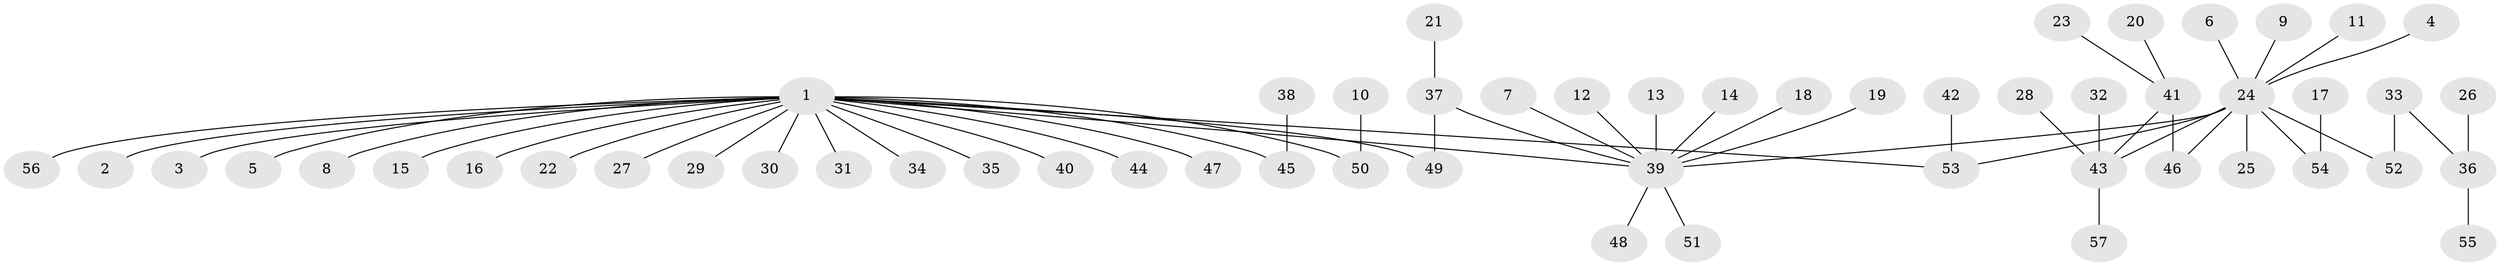 // original degree distribution, {13: 0.008771929824561403, 9: 0.008771929824561403, 4: 0.07894736842105263, 3: 0.07894736842105263, 5: 0.008771929824561403, 11: 0.008771929824561403, 1: 0.631578947368421, 12: 0.008771929824561403, 7: 0.008771929824561403, 2: 0.14912280701754385, 6: 0.008771929824561403}
// Generated by graph-tools (version 1.1) at 2025/26/03/09/25 03:26:03]
// undirected, 57 vertices, 59 edges
graph export_dot {
graph [start="1"]
  node [color=gray90,style=filled];
  1;
  2;
  3;
  4;
  5;
  6;
  7;
  8;
  9;
  10;
  11;
  12;
  13;
  14;
  15;
  16;
  17;
  18;
  19;
  20;
  21;
  22;
  23;
  24;
  25;
  26;
  27;
  28;
  29;
  30;
  31;
  32;
  33;
  34;
  35;
  36;
  37;
  38;
  39;
  40;
  41;
  42;
  43;
  44;
  45;
  46;
  47;
  48;
  49;
  50;
  51;
  52;
  53;
  54;
  55;
  56;
  57;
  1 -- 2 [weight=1.0];
  1 -- 3 [weight=1.0];
  1 -- 5 [weight=1.0];
  1 -- 8 [weight=1.0];
  1 -- 15 [weight=1.0];
  1 -- 16 [weight=1.0];
  1 -- 22 [weight=1.0];
  1 -- 27 [weight=1.0];
  1 -- 29 [weight=1.0];
  1 -- 30 [weight=1.0];
  1 -- 31 [weight=1.0];
  1 -- 34 [weight=1.0];
  1 -- 35 [weight=1.0];
  1 -- 39 [weight=1.0];
  1 -- 40 [weight=1.0];
  1 -- 44 [weight=1.0];
  1 -- 45 [weight=1.0];
  1 -- 47 [weight=1.0];
  1 -- 49 [weight=1.0];
  1 -- 50 [weight=1.0];
  1 -- 53 [weight=1.0];
  1 -- 56 [weight=1.0];
  4 -- 24 [weight=1.0];
  6 -- 24 [weight=1.0];
  7 -- 39 [weight=1.0];
  9 -- 24 [weight=1.0];
  10 -- 50 [weight=1.0];
  11 -- 24 [weight=1.0];
  12 -- 39 [weight=1.0];
  13 -- 39 [weight=1.0];
  14 -- 39 [weight=1.0];
  17 -- 54 [weight=1.0];
  18 -- 39 [weight=1.0];
  19 -- 39 [weight=1.0];
  20 -- 41 [weight=1.0];
  21 -- 37 [weight=1.0];
  23 -- 41 [weight=1.0];
  24 -- 25 [weight=1.0];
  24 -- 39 [weight=1.0];
  24 -- 43 [weight=1.0];
  24 -- 46 [weight=1.0];
  24 -- 52 [weight=1.0];
  24 -- 53 [weight=1.0];
  24 -- 54 [weight=1.0];
  26 -- 36 [weight=1.0];
  28 -- 43 [weight=1.0];
  32 -- 43 [weight=1.0];
  33 -- 36 [weight=1.0];
  33 -- 52 [weight=1.0];
  36 -- 55 [weight=1.0];
  37 -- 39 [weight=1.0];
  37 -- 49 [weight=1.0];
  38 -- 45 [weight=1.0];
  39 -- 48 [weight=1.0];
  39 -- 51 [weight=1.0];
  41 -- 43 [weight=1.0];
  41 -- 46 [weight=1.0];
  42 -- 53 [weight=1.0];
  43 -- 57 [weight=1.0];
}
